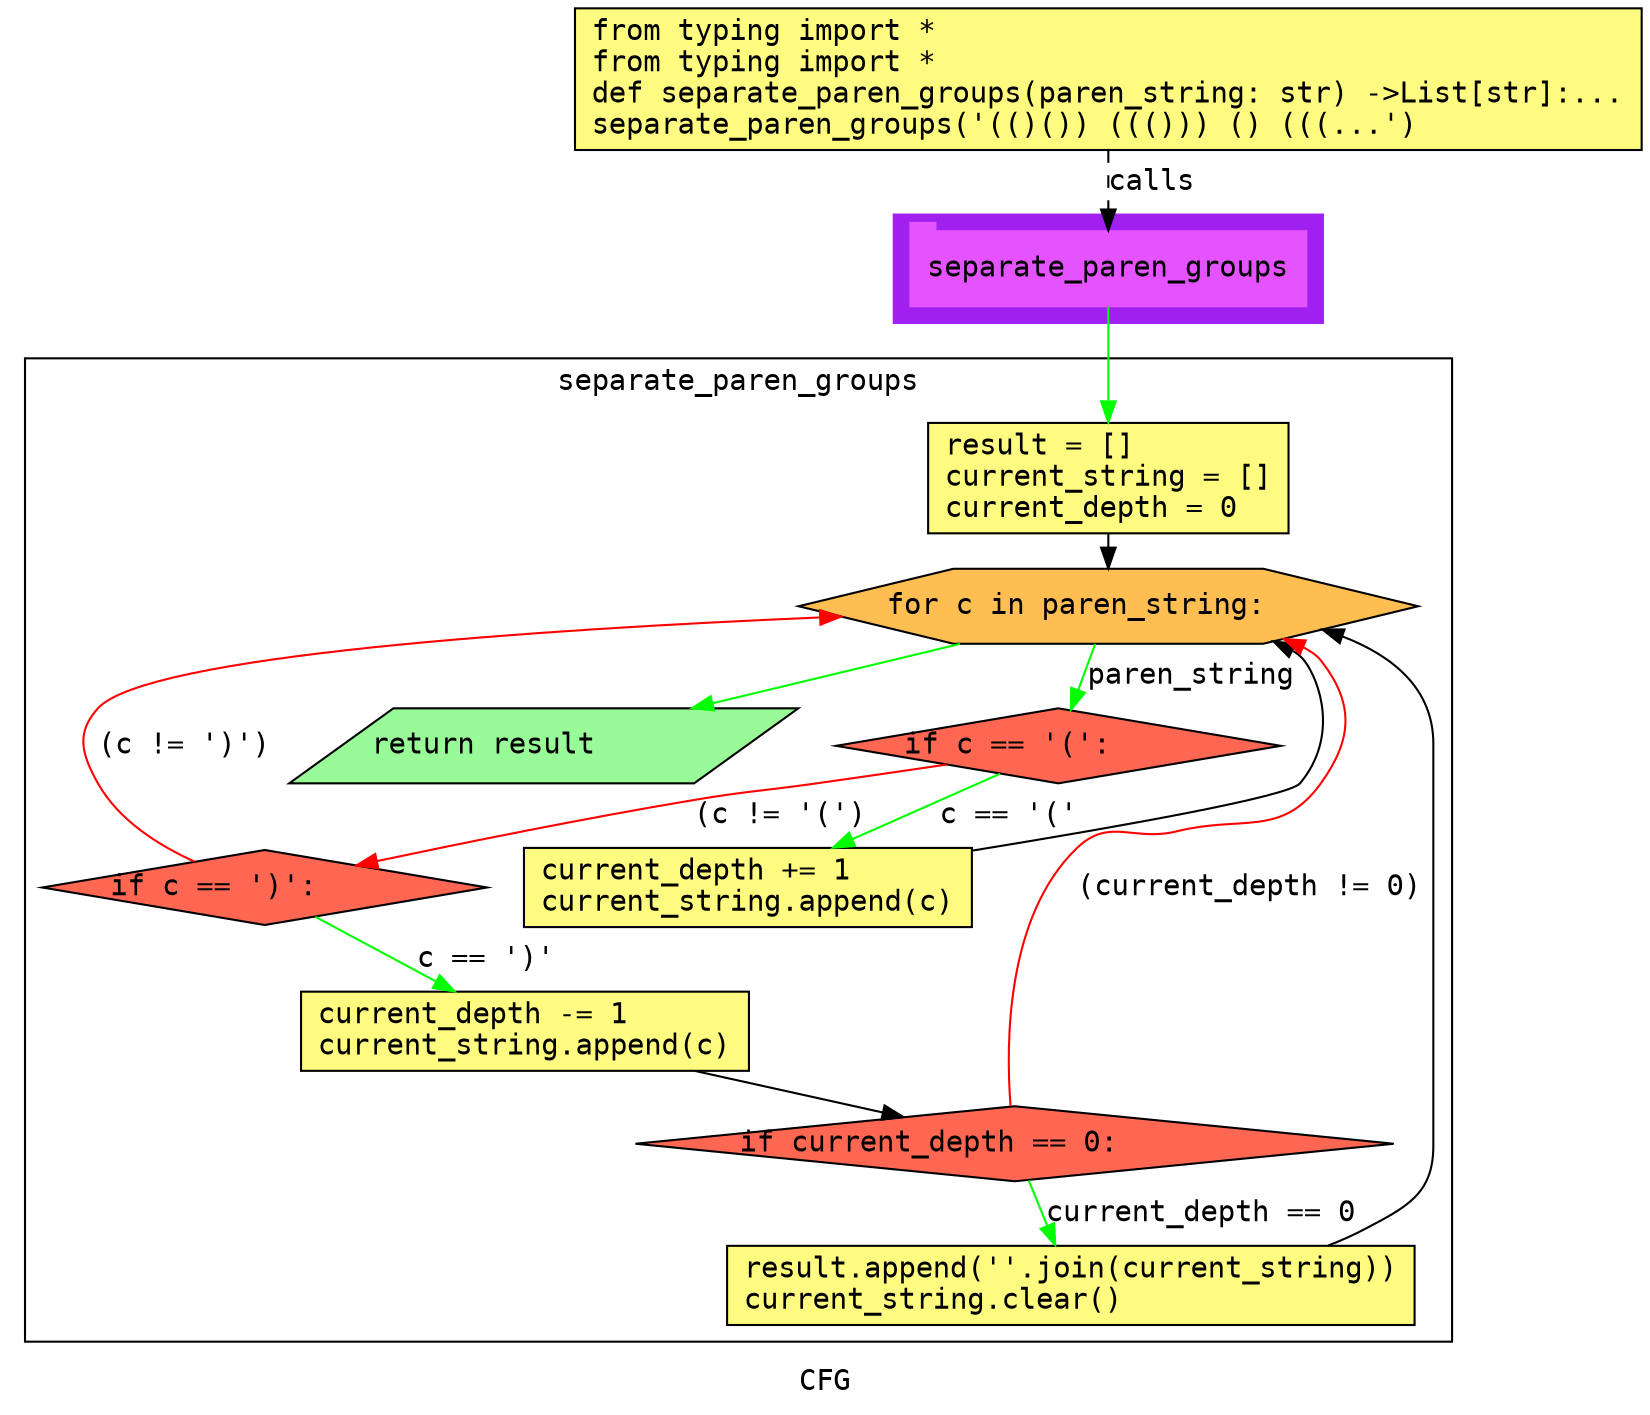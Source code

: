 digraph cluster56CFG {
	graph [bb="0,0,782,671",
		compound=True,
		fontname="DejaVu Sans Mono",
		label=CFG,
		lheight=0.21,
		lp="391,11.5",
		lwidth=0.35,
		pack=False,
		rankdir=TB,
		ranksep=0.02
	];
	node [fontname="DejaVu Sans Mono",
		label="\N"
	];
	edge [fontname="DejaVu Sans Mono"];
	subgraph cluster_1 {
		graph [bb="423,520,629,572",
			color=purple,
			compound=true,
			fontname="DejaVu Sans Mono",
			label="",
			rankdir=TB,
			ranksep=0.02,
			shape=tab,
			style=filled
		];
		node [fontname="DejaVu Sans Mono"];
		edge [fontname="DejaVu Sans Mono"];
		22	[color="#E552FF",
			height=0.5,
			label=separate_paren_groups,
			linenum="[22]",
			pos="526,546",
			shape=tab,
			style=filled,
			width=2.6389];
	}
	subgraph cluster0separate_paren_groups {
		graph [bb="8,31,693,503",
			compound=True,
			fontname="DejaVu Sans Mono",
			label=separate_paren_groups,
			lheight=0.21,
			lp="350.5,491.5",
			lwidth=2.42,
			pack=False,
			rankdir=TB,
			ranksep=0.02
		];
		node [fontname="DejaVu Sans Mono"];
		edge [fontname="DejaVu Sans Mono"];
		subgraph cluster_7 {
			graph [color=purple,
				compound=true,
				fontname="DejaVu Sans Mono",
				label="",
				rankdir=TB,
				ranksep=0.02,
				shape=tab,
				style=filled
			];
			node [fontname="DejaVu Sans Mono"];
			edge [fontname="DejaVu Sans Mono"];
		}
		subgraph cluster_10 {
			graph [color=purple,
				compound=true,
				fontname="DejaVu Sans Mono",
				label="",
				rankdir=TB,
				ranksep=0.02,
				shape=tab,
				style=filled
			];
			node [fontname="DejaVu Sans Mono"];
			edge [fontname="DejaVu Sans Mono"];
		}
		subgraph cluster_14 {
			graph [color=purple,
				compound=true,
				fontname="DejaVu Sans Mono",
				label="",
				rankdir=TB,
				ranksep=0.02,
				shape=tab,
				style=filled
			];
			node [fontname="DejaVu Sans Mono"];
			edge [fontname="DejaVu Sans Mono"];
		}
		3	[fillcolor="#FFFB81",
			height=0.73611,
			label="result = []\lcurrent_string = []\lcurrent_depth = 0\l",
			linenum="[4, 5, 6]",
			pos="526,445.5",
			shape=rectangle,
			style="filled,solid",
			width=2.4028];
		4	[fillcolor="#FFBE52",
			height=0.5,
			label="for c in paren_string:\l",
			linenum="[8]",
			pos="526,384",
			shape=hexagon,
			style="filled,solid",
			width=4.1277];
		3 -> 4	[color=black,
			pos="e,526,402.14 526,418.92 526,416.71 526,414.46 526,412.23"];
		5	[fillcolor="#FF6752",
			height=0.5,
			label="if c == '(':\l",
			linenum="[9]",
			pos="496,317",
			shape=diamond,
			style="filled,solid",
			width=2.9617];
		4 -> 5	[color=green,
			label=paren_string,
			lp="563,350.5",
			pos="e,503.31,333.85 518.12,365.92 514.9,358.94 511.1,350.72 507.58,343.08"];
		6	[fillcolor="#98fb98",
			height=0.5,
			label="return result\l",
			linenum="[20]",
			pos="253,317",
			shape=parallelogram,
			style="filled,solid",
			width=3.2823];
		4 -> 6	[color=green,
			pos="e,324.72,335.08 454.27,365.92 417.58,357.19 372.76,346.52 334.74,337.46"];
		7	[fillcolor="#FFFB81",
			height=0.52778,
			label="current_depth += 1\lcurrent_string.append(c)\l",
			linenum="[10, 11]",
			pos="355,249",
			shape=rectangle,
			style="filled,solid",
			width=2.9861];
		5 -> 7	[color=green,
			label="c == '('",
			lp="475.5,283.5",
			pos="e,393.47,268.01 469.15,303.43 450.41,294.66 424.89,282.72 402.73,272.34"];
		9	[fillcolor="#FF6752",
			height=0.5,
			label="if c == ')':\l",
			linenum="[12]",
			pos="123,249",
			shape=diamond,
			style="filled,solid",
			width=2.9617];
		5 -> 9	[color=red,
			label="(c != '(')",
			lp="366.5,283.5",
			pos="e,167,259.67 442,308.07 422.47,305.21 400.24,301.96 380,299 355.56,295.43 349.34,295.24 325,291 274.62,282.23 217.55,270.48 176.95,\
261.8"];
		7 -> 4	[color=black,
			pos="e,607.35,367.51 462.68,266.75 479.56,269.66 496.77,272.78 513,276 557.31,284.78 581.95,265.27 612,299 629.31,318.42 625.38,347.01 \
617,358 616.3,358.91 615.58,359.79 614.83,360.64"];
		9 -> 4	[color=red,
			label="(c != ')')",
			lp="84.5,317",
			pos="e,397.89,379 89.41,261.41 72.256,269.14 52.95,281.24 43,299 35.181,312.96 32.26,323.14 43,335 65.918,360.31 253.4,372.81 387.9,378.58"];
		10	[fillcolor="#FFFB81",
			height=0.52778,
			label="current_depth -= 1\lcurrent_string.append(c)\l",
			linenum="[13, 14]",
			pos="248,180",
			shape=rectangle,
			style="filled,solid",
			width=2.9861];
		9 -> 10	[color=green,
			label="c == ')'",
			lp="229.5,214.5",
			pos="e,214.21,199.11 147.4,234.92 163.84,226.11 185.96,214.25 205.27,203.9"];
		13	[fillcolor="#FF6752",
			height=0.5,
			label="if current_depth == 0:\l",
			linenum="[16]",
			pos="483,126",
			shape=diamond,
			style="filled,solid",
			width=5.0554];
		10 -> 13	[color=black,
			pos="e,429.6,138.82 329.53,160.96 359.05,154.43 391.92,147.15 419.64,141.02"];
		13 -> 4	[color=red,
			label="(current_depth != 0)",
			lp="596,249",
			pos="e,608.58,367.76 481.04,144.22 478.7,174.09 478.71,235.42 513,268 529.31,283.5 541.27,270.16 563,276 590.58,283.41 606.29,275.84 \
623,299 640.63,323.43 632.02,348.99 625,358 623.42,360.03 620.93,361.92 617.76,363.67"];
		14	[fillcolor="#FFFB81",
			height=0.52778,
			label="result.append(''.join(current_string))\lcurrent_string.clear()\l",
			linenum="[17, 18]",
			pos="510,58",
			shape=rectangle,
			style="filled,solid",
			width=4.5833];
		13 -> 14	[color=green,
			label="current_depth == 0",
			lp="572.5,92.5",
			pos="e,502.52,77.275 489.81,108.35 492.48,101.83 495.6,94.188 498.59,86.884"];
		14 -> 4	[color=black,
			pos="e,630.07,373.18 633.42,77.096 639.48,79.425 645.38,82.047 651,85 671.4,95.722 684,101.95 684,125 684,318 684,318 684,318 684,344.55 \
664.68,360.48 639.56,369.97"];
	}
	1	[fillcolor="#FFFB81",
		height=0.94444,
		label="from typing import *\lfrom typing import *\ldef separate_paren_groups(paren_string: str) ->List[str]:...\lseparate_paren_groups('(()()) ((())) () (((\
...')\l",
		linenum="[1]",
		pos="526,637",
		shape=rectangle,
		style="filled,solid",
		width=7.1111];
	1 -> 22	[label=calls,
		lp="547,587.5",
		pos="e,526,564.44 526,602.86 526,593.58 526,583.6 526,574.68",
		style=dashed];
	22 -> 3	[color=green,
		pos="e,526,472.34 526,527.84 526,515.39 526,498.1 526,482.65"];
}
